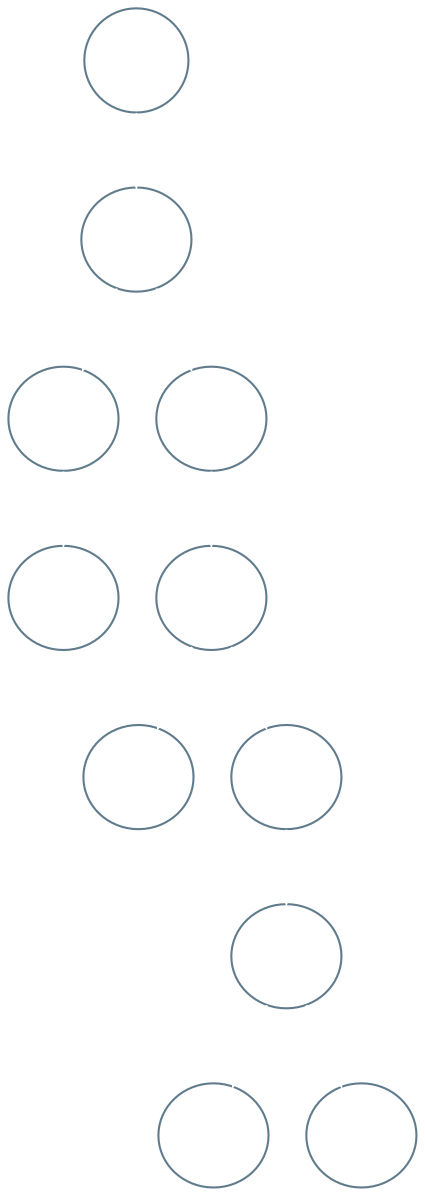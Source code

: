 digraph Figura {
                             bgcolor = transparent
                             node[
                             color = lightskyblue4
                             fontsize = 14
                             fontname = Arial
                             fontcolor = white
                             width = .7
                             height = .7
                             ]
4064[id=4064]
2608[id=2608]
2125[id=2125]
9468[id=9468]
6040[id=6040]
5397[id=5397]
8871[id=8871]
7739[id=7739]
7343[id=7343]
8239[id=8239]
Raíz-> 4064 [color = white];
4064 -> 2608 [color = white];
2608 -> 2125 [color = white];
4064 -> 9468 [color = white];
9468 -> 6040 [color = white];
6040 -> 5397 [color = white];
6040 -> 8871 [color = white];
8871 -> 7739 [color = white];
7739 -> 7343 [color = white];
7739 -> 8239 [color = white];
}